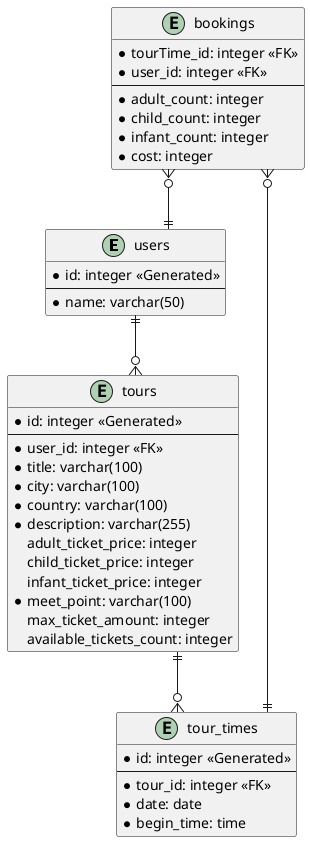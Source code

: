 @startuml
skinparam linetype ortho

entity users {
    *id: integer <<Generated>>
    --
    *name: varchar(50)
}

entity tours {
    *id: integer <<Generated>>
    --
    *user_id: integer <<FK>>
    *title: varchar(100)
    *city: varchar(100)
    *country: varchar(100)
    *description: varchar(255)
    adult_ticket_price: integer
    child_ticket_price: integer
    infant_ticket_price: integer
    *meet_point: varchar(100)
    max_ticket_amount: integer
    available_tickets_count: integer
}

entity tour_times {
    *id: integer <<Generated>>
    --
    *tour_id: integer <<FK>>
    *date: date
    *begin_time: time
}

entity bookings {
    *tourTime_id: integer <<FK>>
    *user_id: integer <<FK>>
    --
    *adult_count: integer
    *child_count: integer
    *infant_count: integer
    *cost: integer
}

users ||--o{ tours
tours ||--o{ tour_times
bookings }o--|| tour_times
bookings }o--|| users

@enduml